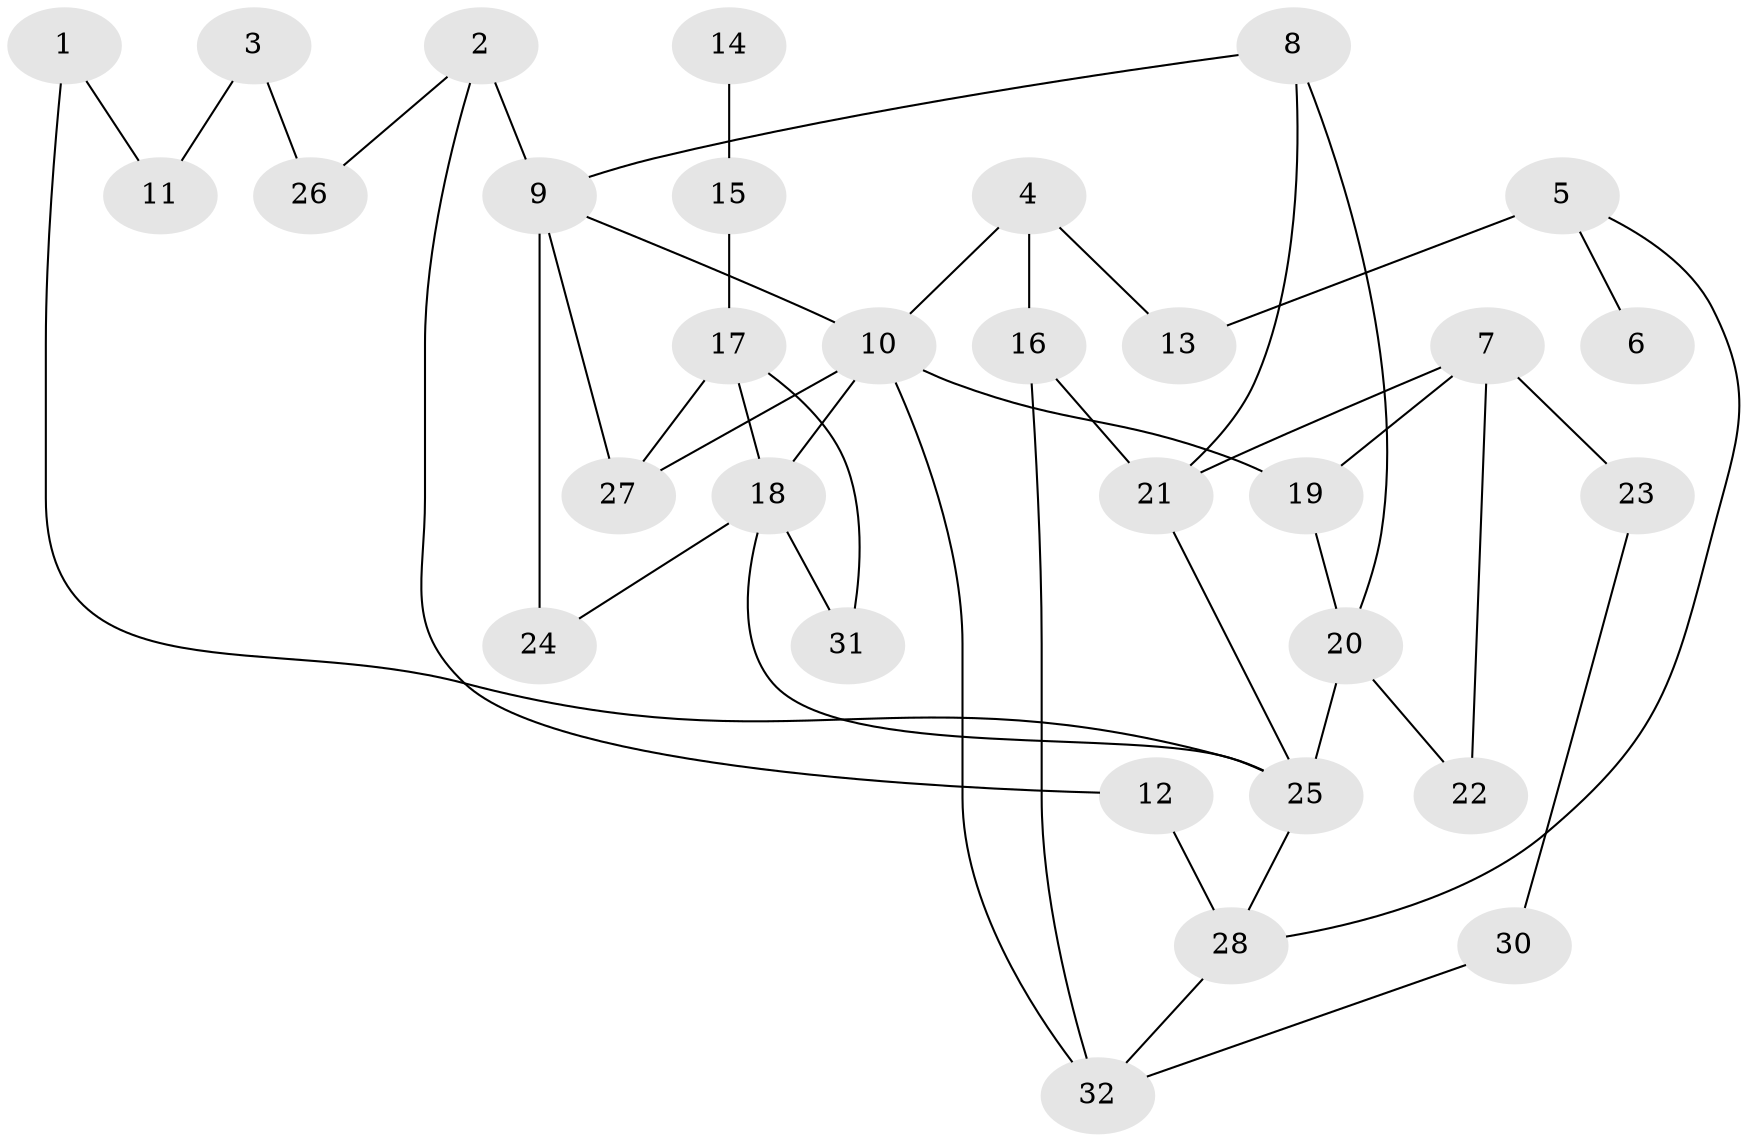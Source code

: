 // original degree distribution, {3: 0.328125, 1: 0.1875, 4: 0.109375, 2: 0.25, 6: 0.03125, 5: 0.0625, 7: 0.015625, 0: 0.015625}
// Generated by graph-tools (version 1.1) at 2025/00/03/09/25 03:00:51]
// undirected, 31 vertices, 46 edges
graph export_dot {
graph [start="1"]
  node [color=gray90,style=filled];
  1;
  2;
  3;
  4;
  5;
  6;
  7;
  8;
  9;
  10;
  11;
  12;
  13;
  14;
  15;
  16;
  17;
  18;
  19;
  20;
  21;
  22;
  23;
  24;
  25;
  26;
  27;
  28;
  30;
  31;
  32;
  1 -- 11 [weight=1.0];
  1 -- 25 [weight=1.0];
  2 -- 9 [weight=2.0];
  2 -- 12 [weight=1.0];
  2 -- 26 [weight=1.0];
  3 -- 11 [weight=1.0];
  3 -- 26 [weight=1.0];
  4 -- 10 [weight=1.0];
  4 -- 13 [weight=1.0];
  4 -- 16 [weight=1.0];
  5 -- 6 [weight=1.0];
  5 -- 13 [weight=2.0];
  5 -- 28 [weight=1.0];
  7 -- 19 [weight=1.0];
  7 -- 21 [weight=3.0];
  7 -- 22 [weight=1.0];
  7 -- 23 [weight=1.0];
  8 -- 9 [weight=1.0];
  8 -- 20 [weight=1.0];
  8 -- 21 [weight=1.0];
  9 -- 10 [weight=1.0];
  9 -- 24 [weight=2.0];
  9 -- 27 [weight=1.0];
  10 -- 18 [weight=1.0];
  10 -- 19 [weight=1.0];
  10 -- 27 [weight=1.0];
  10 -- 32 [weight=1.0];
  12 -- 28 [weight=1.0];
  14 -- 15 [weight=1.0];
  15 -- 17 [weight=1.0];
  16 -- 21 [weight=1.0];
  16 -- 32 [weight=1.0];
  17 -- 18 [weight=1.0];
  17 -- 27 [weight=1.0];
  17 -- 31 [weight=2.0];
  18 -- 24 [weight=1.0];
  18 -- 25 [weight=1.0];
  18 -- 31 [weight=1.0];
  19 -- 20 [weight=1.0];
  20 -- 22 [weight=1.0];
  20 -- 25 [weight=1.0];
  21 -- 25 [weight=2.0];
  23 -- 30 [weight=1.0];
  25 -- 28 [weight=1.0];
  28 -- 32 [weight=1.0];
  30 -- 32 [weight=1.0];
}
